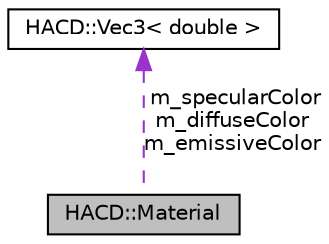 digraph "HACD::Material"
{
  edge [fontname="Helvetica",fontsize="10",labelfontname="Helvetica",labelfontsize="10"];
  node [fontname="Helvetica",fontsize="10",shape=record];
  Node1 [label="HACD::Material",height=0.2,width=0.4,color="black", fillcolor="grey75", style="filled", fontcolor="black"];
  Node2 -> Node1 [dir="back",color="darkorchid3",fontsize="10",style="dashed",label=" m_specularColor\nm_diffuseColor\nm_emissiveColor" ,fontname="Helvetica"];
  Node2 [label="HACD::Vec3\< double \>",height=0.2,width=0.4,color="black", fillcolor="white", style="filled",URL="$class_h_a_c_d_1_1_vec3.html"];
}
